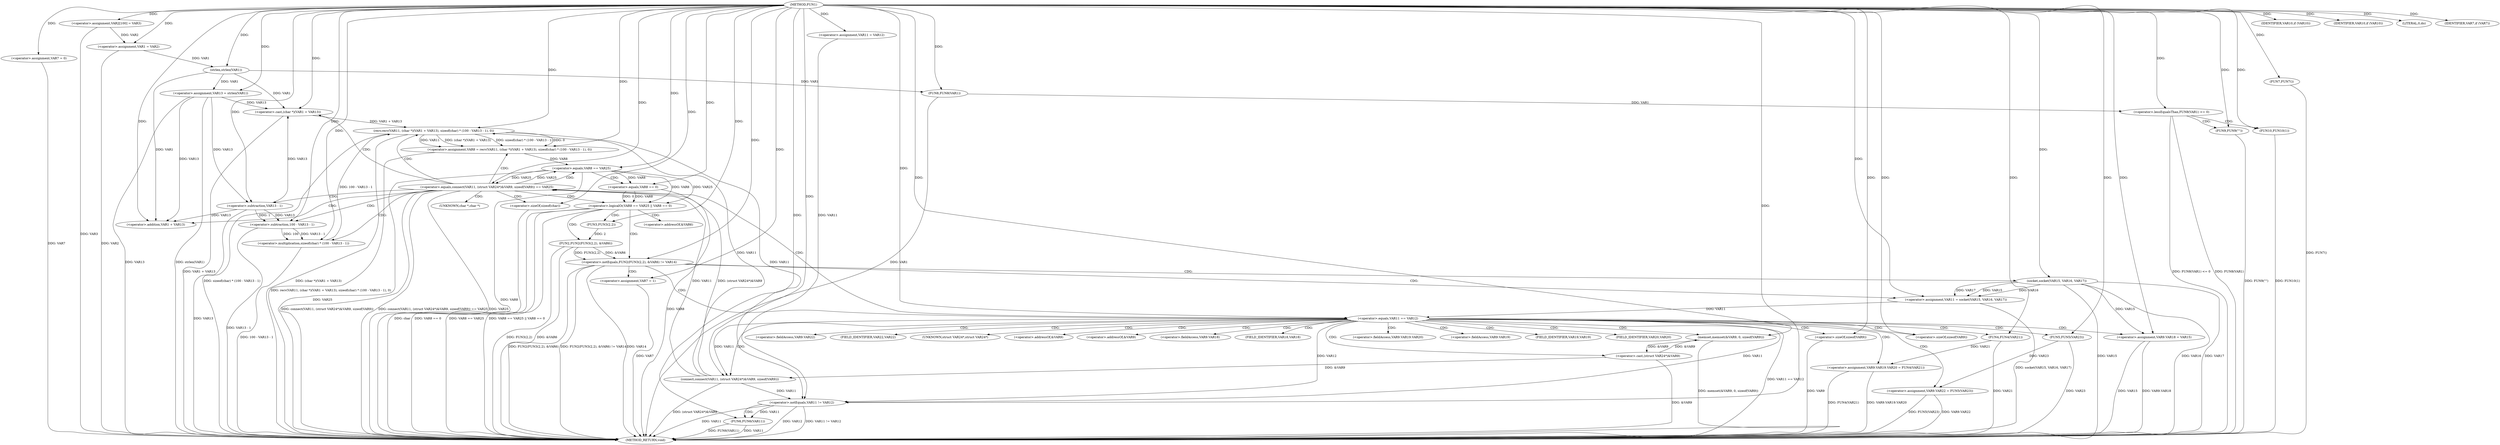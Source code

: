 digraph FUN1 {  
"1000100" [label = "(METHOD,FUN1)" ]
"1000252" [label = "(METHOD_RETURN,void)" ]
"1000104" [label = "(<operator>.assignment,VAR2[100] = VAR3)" ]
"1000107" [label = "(<operator>.assignment,VAR1 = VAR2)" ]
"1000115" [label = "(<operator>.assignment,VAR7 = 0)" ]
"1000122" [label = "(<operator>.assignment,VAR11 = VAR12)" ]
"1000126" [label = "(<operator>.assignment,VAR13 = strlen(VAR1))" ]
"1000128" [label = "(strlen,strlen(VAR1))" ]
"1000133" [label = "(<operator>.notEquals,FUN2(FUN3(2,2), &VAR6) != VAR14)" ]
"1000134" [label = "(FUN2,FUN2(FUN3(2,2), &VAR6))" ]
"1000135" [label = "(FUN3,FUN3(2,2))" ]
"1000143" [label = "(<operator>.assignment,VAR7 = 1)" ]
"1000146" [label = "(<operator>.assignment,VAR11 = socket(VAR15, VAR16, VAR17))" ]
"1000148" [label = "(socket,socket(VAR15, VAR16, VAR17))" ]
"1000153" [label = "(<operator>.equals,VAR11 == VAR12)" ]
"1000158" [label = "(memset,memset(&VAR9, 0, sizeof(VAR9)))" ]
"1000162" [label = "(<operator>.sizeOf,sizeof(VAR9))" ]
"1000164" [label = "(<operator>.assignment,VAR9.VAR18 = VAR15)" ]
"1000169" [label = "(<operator>.assignment,VAR9.VAR19.VAR20 = FUN4(VAR21))" ]
"1000175" [label = "(FUN4,FUN4(VAR21))" ]
"1000177" [label = "(<operator>.assignment,VAR9.VAR22 = FUN5(VAR23))" ]
"1000181" [label = "(FUN5,FUN5(VAR23))" ]
"1000184" [label = "(<operator>.equals,connect(VAR11, (struct VAR24*)&VAR9, sizeof(VAR9)) == VAR25)" ]
"1000185" [label = "(connect,connect(VAR11, (struct VAR24*)&VAR9, sizeof(VAR9)))" ]
"1000187" [label = "(<operator>.cast,(struct VAR24*)&VAR9)" ]
"1000191" [label = "(<operator>.sizeOf,sizeof(VAR9))" ]
"1000196" [label = "(<operator>.assignment,VAR8 = recv(VAR11, (char *)(VAR1 + VAR13), sizeof(char) * (100 - VAR13 - 1), 0))" ]
"1000198" [label = "(recv,recv(VAR11, (char *)(VAR1 + VAR13), sizeof(char) * (100 - VAR13 - 1), 0))" ]
"1000200" [label = "(<operator>.cast,(char *)(VAR1 + VAR13))" ]
"1000202" [label = "(<operator>.addition,VAR1 + VAR13)" ]
"1000205" [label = "(<operator>.multiplication,sizeof(char) * (100 - VAR13 - 1))" ]
"1000206" [label = "(<operator>.sizeOf,sizeof(char))" ]
"1000208" [label = "(<operator>.subtraction,100 - VAR13 - 1)" ]
"1000210" [label = "(<operator>.subtraction,VAR13 - 1)" ]
"1000215" [label = "(<operator>.logicalOr,VAR8 == VAR25 || VAR8 == 0)" ]
"1000216" [label = "(<operator>.equals,VAR8 == VAR25)" ]
"1000219" [label = "(<operator>.equals,VAR8 == 0)" ]
"1000225" [label = "(IDENTIFIER,VAR10,if (VAR10))" ]
"1000228" [label = "(IDENTIFIER,VAR10,if (VAR10))" ]
"1000230" [label = "(LITERAL,0,do)" ]
"1000232" [label = "(<operator>.notEquals,VAR11 != VAR12)" ]
"1000236" [label = "(FUN6,FUN6(VAR11))" ]
"1000239" [label = "(IDENTIFIER,VAR7,if (VAR7))" ]
"1000241" [label = "(FUN7,FUN7())" ]
"1000243" [label = "(<operator>.lessEqualsThan,FUN8(VAR1) <= 0)" ]
"1000244" [label = "(FUN8,FUN8(VAR1))" ]
"1000248" [label = "(FUN9,FUN9(\"\"))" ]
"1000250" [label = "(FUN10,FUN10(1))" ]
"1000138" [label = "(<operator>.addressOf,&VAR6)" ]
"1000159" [label = "(<operator>.addressOf,&VAR9)" ]
"1000165" [label = "(<operator>.fieldAccess,VAR9.VAR18)" ]
"1000167" [label = "(FIELD_IDENTIFIER,VAR18,VAR18)" ]
"1000170" [label = "(<operator>.fieldAccess,VAR9.VAR19.VAR20)" ]
"1000171" [label = "(<operator>.fieldAccess,VAR9.VAR19)" ]
"1000173" [label = "(FIELD_IDENTIFIER,VAR19,VAR19)" ]
"1000174" [label = "(FIELD_IDENTIFIER,VAR20,VAR20)" ]
"1000178" [label = "(<operator>.fieldAccess,VAR9.VAR22)" ]
"1000180" [label = "(FIELD_IDENTIFIER,VAR22,VAR22)" ]
"1000188" [label = "(UNKNOWN,struct VAR24*,struct VAR24*)" ]
"1000189" [label = "(<operator>.addressOf,&VAR9)" ]
"1000201" [label = "(UNKNOWN,char *,char *)" ]
  "1000185" -> "1000252"  [ label = "DDG: (struct VAR24*)&VAR9"] 
  "1000236" -> "1000252"  [ label = "DDG: VAR11"] 
  "1000184" -> "1000252"  [ label = "DDG: connect(VAR11, (struct VAR24*)&VAR9, sizeof(VAR9))"] 
  "1000215" -> "1000252"  [ label = "DDG: VAR8 == 0"] 
  "1000177" -> "1000252"  [ label = "DDG: FUN5(VAR23)"] 
  "1000133" -> "1000252"  [ label = "DDG: FUN2(FUN3(2,2), &VAR6) != VAR14"] 
  "1000232" -> "1000252"  [ label = "DDG: VAR11 != VAR12"] 
  "1000181" -> "1000252"  [ label = "DDG: VAR23"] 
  "1000177" -> "1000252"  [ label = "DDG: VAR9.VAR22"] 
  "1000248" -> "1000252"  [ label = "DDG: FUN9(\"\")"] 
  "1000164" -> "1000252"  [ label = "DDG: VAR15"] 
  "1000208" -> "1000252"  [ label = "DDG: VAR13 - 1"] 
  "1000236" -> "1000252"  [ label = "DDG: FUN6(VAR11)"] 
  "1000148" -> "1000252"  [ label = "DDG: VAR17"] 
  "1000232" -> "1000252"  [ label = "DDG: VAR11"] 
  "1000198" -> "1000252"  [ label = "DDG: (char *)(VAR1 + VAR13)"] 
  "1000215" -> "1000252"  [ label = "DDG: VAR8 == VAR25"] 
  "1000216" -> "1000252"  [ label = "DDG: VAR8"] 
  "1000187" -> "1000252"  [ label = "DDG: &VAR9"] 
  "1000133" -> "1000252"  [ label = "DDG: VAR14"] 
  "1000184" -> "1000252"  [ label = "DDG: connect(VAR11, (struct VAR24*)&VAR9, sizeof(VAR9)) == VAR25"] 
  "1000158" -> "1000252"  [ label = "DDG: memset(&VAR9, 0, sizeof(VAR9))"] 
  "1000143" -> "1000252"  [ label = "DDG: VAR7"] 
  "1000133" -> "1000252"  [ label = "DDG: FUN2(FUN3(2,2), &VAR6)"] 
  "1000216" -> "1000252"  [ label = "DDG: VAR25"] 
  "1000205" -> "1000252"  [ label = "DDG: 100 - VAR13 - 1"] 
  "1000148" -> "1000252"  [ label = "DDG: VAR15"] 
  "1000146" -> "1000252"  [ label = "DDG: socket(VAR15, VAR16, VAR17)"] 
  "1000175" -> "1000252"  [ label = "DDG: VAR21"] 
  "1000206" -> "1000252"  [ label = "DDG: char"] 
  "1000126" -> "1000252"  [ label = "DDG: VAR13"] 
  "1000153" -> "1000252"  [ label = "DDG: VAR11 == VAR12"] 
  "1000134" -> "1000252"  [ label = "DDG: FUN3(2,2)"] 
  "1000184" -> "1000252"  [ label = "DDG: VAR25"] 
  "1000210" -> "1000252"  [ label = "DDG: VAR13"] 
  "1000232" -> "1000252"  [ label = "DDG: VAR12"] 
  "1000219" -> "1000252"  [ label = "DDG: VAR8"] 
  "1000215" -> "1000252"  [ label = "DDG: VAR8 == VAR25 || VAR8 == 0"] 
  "1000243" -> "1000252"  [ label = "DDG: FUN8(VAR1)"] 
  "1000169" -> "1000252"  [ label = "DDG: VAR9.VAR19.VAR20"] 
  "1000148" -> "1000252"  [ label = "DDG: VAR16"] 
  "1000126" -> "1000252"  [ label = "DDG: strlen(VAR1)"] 
  "1000250" -> "1000252"  [ label = "DDG: FUN10(1)"] 
  "1000134" -> "1000252"  [ label = "DDG: &VAR6"] 
  "1000198" -> "1000252"  [ label = "DDG: sizeof(char) * (100 - VAR13 - 1)"] 
  "1000244" -> "1000252"  [ label = "DDG: VAR1"] 
  "1000241" -> "1000252"  [ label = "DDG: FUN7()"] 
  "1000115" -> "1000252"  [ label = "DDG: VAR7"] 
  "1000191" -> "1000252"  [ label = "DDG: VAR9"] 
  "1000243" -> "1000252"  [ label = "DDG: FUN8(VAR1) <= 0"] 
  "1000104" -> "1000252"  [ label = "DDG: VAR3"] 
  "1000169" -> "1000252"  [ label = "DDG: FUN4(VAR21)"] 
  "1000107" -> "1000252"  [ label = "DDG: VAR2"] 
  "1000200" -> "1000252"  [ label = "DDG: VAR1 + VAR13"] 
  "1000196" -> "1000252"  [ label = "DDG: recv(VAR11, (char *)(VAR1 + VAR13), sizeof(char) * (100 - VAR13 - 1), 0)"] 
  "1000164" -> "1000252"  [ label = "DDG: VAR9.VAR18"] 
  "1000100" -> "1000104"  [ label = "DDG: "] 
  "1000104" -> "1000107"  [ label = "DDG: VAR2"] 
  "1000100" -> "1000107"  [ label = "DDG: "] 
  "1000100" -> "1000115"  [ label = "DDG: "] 
  "1000100" -> "1000122"  [ label = "DDG: "] 
  "1000128" -> "1000126"  [ label = "DDG: VAR1"] 
  "1000100" -> "1000126"  [ label = "DDG: "] 
  "1000107" -> "1000128"  [ label = "DDG: VAR1"] 
  "1000100" -> "1000128"  [ label = "DDG: "] 
  "1000134" -> "1000133"  [ label = "DDG: FUN3(2,2)"] 
  "1000134" -> "1000133"  [ label = "DDG: &VAR6"] 
  "1000135" -> "1000134"  [ label = "DDG: 2"] 
  "1000100" -> "1000135"  [ label = "DDG: "] 
  "1000100" -> "1000133"  [ label = "DDG: "] 
  "1000100" -> "1000143"  [ label = "DDG: "] 
  "1000148" -> "1000146"  [ label = "DDG: VAR15"] 
  "1000148" -> "1000146"  [ label = "DDG: VAR16"] 
  "1000148" -> "1000146"  [ label = "DDG: VAR17"] 
  "1000100" -> "1000146"  [ label = "DDG: "] 
  "1000100" -> "1000148"  [ label = "DDG: "] 
  "1000146" -> "1000153"  [ label = "DDG: VAR11"] 
  "1000100" -> "1000153"  [ label = "DDG: "] 
  "1000187" -> "1000158"  [ label = "DDG: &VAR9"] 
  "1000100" -> "1000158"  [ label = "DDG: "] 
  "1000100" -> "1000162"  [ label = "DDG: "] 
  "1000148" -> "1000164"  [ label = "DDG: VAR15"] 
  "1000100" -> "1000164"  [ label = "DDG: "] 
  "1000175" -> "1000169"  [ label = "DDG: VAR21"] 
  "1000100" -> "1000175"  [ label = "DDG: "] 
  "1000181" -> "1000177"  [ label = "DDG: VAR23"] 
  "1000100" -> "1000181"  [ label = "DDG: "] 
  "1000185" -> "1000184"  [ label = "DDG: VAR11"] 
  "1000185" -> "1000184"  [ label = "DDG: (struct VAR24*)&VAR9"] 
  "1000153" -> "1000185"  [ label = "DDG: VAR11"] 
  "1000100" -> "1000185"  [ label = "DDG: "] 
  "1000187" -> "1000185"  [ label = "DDG: &VAR9"] 
  "1000158" -> "1000187"  [ label = "DDG: &VAR9"] 
  "1000100" -> "1000191"  [ label = "DDG: "] 
  "1000216" -> "1000184"  [ label = "DDG: VAR25"] 
  "1000100" -> "1000184"  [ label = "DDG: "] 
  "1000198" -> "1000196"  [ label = "DDG: VAR11"] 
  "1000198" -> "1000196"  [ label = "DDG: (char *)(VAR1 + VAR13)"] 
  "1000198" -> "1000196"  [ label = "DDG: sizeof(char) * (100 - VAR13 - 1)"] 
  "1000198" -> "1000196"  [ label = "DDG: 0"] 
  "1000100" -> "1000196"  [ label = "DDG: "] 
  "1000185" -> "1000198"  [ label = "DDG: VAR11"] 
  "1000100" -> "1000198"  [ label = "DDG: "] 
  "1000200" -> "1000198"  [ label = "DDG: VAR1 + VAR13"] 
  "1000128" -> "1000200"  [ label = "DDG: VAR1"] 
  "1000100" -> "1000200"  [ label = "DDG: "] 
  "1000126" -> "1000200"  [ label = "DDG: VAR13"] 
  "1000210" -> "1000200"  [ label = "DDG: VAR13"] 
  "1000128" -> "1000202"  [ label = "DDG: VAR1"] 
  "1000100" -> "1000202"  [ label = "DDG: "] 
  "1000126" -> "1000202"  [ label = "DDG: VAR13"] 
  "1000210" -> "1000202"  [ label = "DDG: VAR13"] 
  "1000205" -> "1000198"  [ label = "DDG: 100 - VAR13 - 1"] 
  "1000100" -> "1000205"  [ label = "DDG: "] 
  "1000100" -> "1000206"  [ label = "DDG: "] 
  "1000208" -> "1000205"  [ label = "DDG: 100"] 
  "1000208" -> "1000205"  [ label = "DDG: VAR13 - 1"] 
  "1000100" -> "1000208"  [ label = "DDG: "] 
  "1000210" -> "1000208"  [ label = "DDG: VAR13"] 
  "1000210" -> "1000208"  [ label = "DDG: 1"] 
  "1000100" -> "1000210"  [ label = "DDG: "] 
  "1000126" -> "1000210"  [ label = "DDG: VAR13"] 
  "1000216" -> "1000215"  [ label = "DDG: VAR8"] 
  "1000216" -> "1000215"  [ label = "DDG: VAR25"] 
  "1000196" -> "1000216"  [ label = "DDG: VAR8"] 
  "1000100" -> "1000216"  [ label = "DDG: "] 
  "1000184" -> "1000216"  [ label = "DDG: VAR25"] 
  "1000219" -> "1000215"  [ label = "DDG: VAR8"] 
  "1000219" -> "1000215"  [ label = "DDG: 0"] 
  "1000216" -> "1000219"  [ label = "DDG: VAR8"] 
  "1000100" -> "1000219"  [ label = "DDG: "] 
  "1000100" -> "1000225"  [ label = "DDG: "] 
  "1000100" -> "1000228"  [ label = "DDG: "] 
  "1000100" -> "1000230"  [ label = "DDG: "] 
  "1000185" -> "1000232"  [ label = "DDG: VAR11"] 
  "1000122" -> "1000232"  [ label = "DDG: VAR11"] 
  "1000153" -> "1000232"  [ label = "DDG: VAR11"] 
  "1000198" -> "1000232"  [ label = "DDG: VAR11"] 
  "1000100" -> "1000232"  [ label = "DDG: "] 
  "1000153" -> "1000232"  [ label = "DDG: VAR12"] 
  "1000232" -> "1000236"  [ label = "DDG: VAR11"] 
  "1000100" -> "1000236"  [ label = "DDG: "] 
  "1000100" -> "1000239"  [ label = "DDG: "] 
  "1000100" -> "1000241"  [ label = "DDG: "] 
  "1000244" -> "1000243"  [ label = "DDG: VAR1"] 
  "1000128" -> "1000244"  [ label = "DDG: VAR1"] 
  "1000100" -> "1000244"  [ label = "DDG: "] 
  "1000100" -> "1000243"  [ label = "DDG: "] 
  "1000100" -> "1000248"  [ label = "DDG: "] 
  "1000100" -> "1000250"  [ label = "DDG: "] 
  "1000133" -> "1000153"  [ label = "CDG: "] 
  "1000133" -> "1000148"  [ label = "CDG: "] 
  "1000133" -> "1000143"  [ label = "CDG: "] 
  "1000133" -> "1000146"  [ label = "CDG: "] 
  "1000153" -> "1000164"  [ label = "CDG: "] 
  "1000153" -> "1000174"  [ label = "CDG: "] 
  "1000153" -> "1000191"  [ label = "CDG: "] 
  "1000153" -> "1000180"  [ label = "CDG: "] 
  "1000153" -> "1000165"  [ label = "CDG: "] 
  "1000153" -> "1000189"  [ label = "CDG: "] 
  "1000153" -> "1000169"  [ label = "CDG: "] 
  "1000153" -> "1000178"  [ label = "CDG: "] 
  "1000153" -> "1000188"  [ label = "CDG: "] 
  "1000153" -> "1000159"  [ label = "CDG: "] 
  "1000153" -> "1000167"  [ label = "CDG: "] 
  "1000153" -> "1000173"  [ label = "CDG: "] 
  "1000153" -> "1000158"  [ label = "CDG: "] 
  "1000153" -> "1000175"  [ label = "CDG: "] 
  "1000153" -> "1000170"  [ label = "CDG: "] 
  "1000153" -> "1000171"  [ label = "CDG: "] 
  "1000153" -> "1000184"  [ label = "CDG: "] 
  "1000153" -> "1000177"  [ label = "CDG: "] 
  "1000153" -> "1000162"  [ label = "CDG: "] 
  "1000153" -> "1000187"  [ label = "CDG: "] 
  "1000153" -> "1000181"  [ label = "CDG: "] 
  "1000153" -> "1000185"  [ label = "CDG: "] 
  "1000184" -> "1000200"  [ label = "CDG: "] 
  "1000184" -> "1000208"  [ label = "CDG: "] 
  "1000184" -> "1000216"  [ label = "CDG: "] 
  "1000184" -> "1000196"  [ label = "CDG: "] 
  "1000184" -> "1000210"  [ label = "CDG: "] 
  "1000184" -> "1000215"  [ label = "CDG: "] 
  "1000184" -> "1000206"  [ label = "CDG: "] 
  "1000184" -> "1000205"  [ label = "CDG: "] 
  "1000184" -> "1000201"  [ label = "CDG: "] 
  "1000184" -> "1000202"  [ label = "CDG: "] 
  "1000184" -> "1000198"  [ label = "CDG: "] 
  "1000215" -> "1000135"  [ label = "CDG: "] 
  "1000215" -> "1000133"  [ label = "CDG: "] 
  "1000215" -> "1000138"  [ label = "CDG: "] 
  "1000215" -> "1000134"  [ label = "CDG: "] 
  "1000216" -> "1000219"  [ label = "CDG: "] 
  "1000232" -> "1000236"  [ label = "CDG: "] 
  "1000243" -> "1000250"  [ label = "CDG: "] 
  "1000243" -> "1000248"  [ label = "CDG: "] 
}
